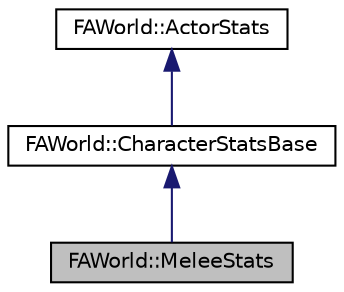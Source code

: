 digraph G
{
  edge [fontname="Helvetica",fontsize="10",labelfontname="Helvetica",labelfontsize="10"];
  node [fontname="Helvetica",fontsize="10",shape=record];
  Node1 [label="FAWorld::MeleeStats",height=0.2,width=0.4,color="black", fillcolor="grey75", style="filled" fontcolor="black"];
  Node2 -> Node1 [dir="back",color="midnightblue",fontsize="10",style="solid",fontname="Helvetica"];
  Node2 [label="FAWorld::CharacterStatsBase",height=0.2,width=0.4,color="black", fillcolor="white", style="filled",URL="$class_f_a_world_1_1_character_stats_base.html"];
  Node3 -> Node2 [dir="back",color="midnightblue",fontsize="10",style="solid",fontname="Helvetica"];
  Node3 [label="FAWorld::ActorStats",height=0.2,width=0.4,color="black", fillcolor="white", style="filled",URL="$class_f_a_world_1_1_actor_stats.html"];
}
